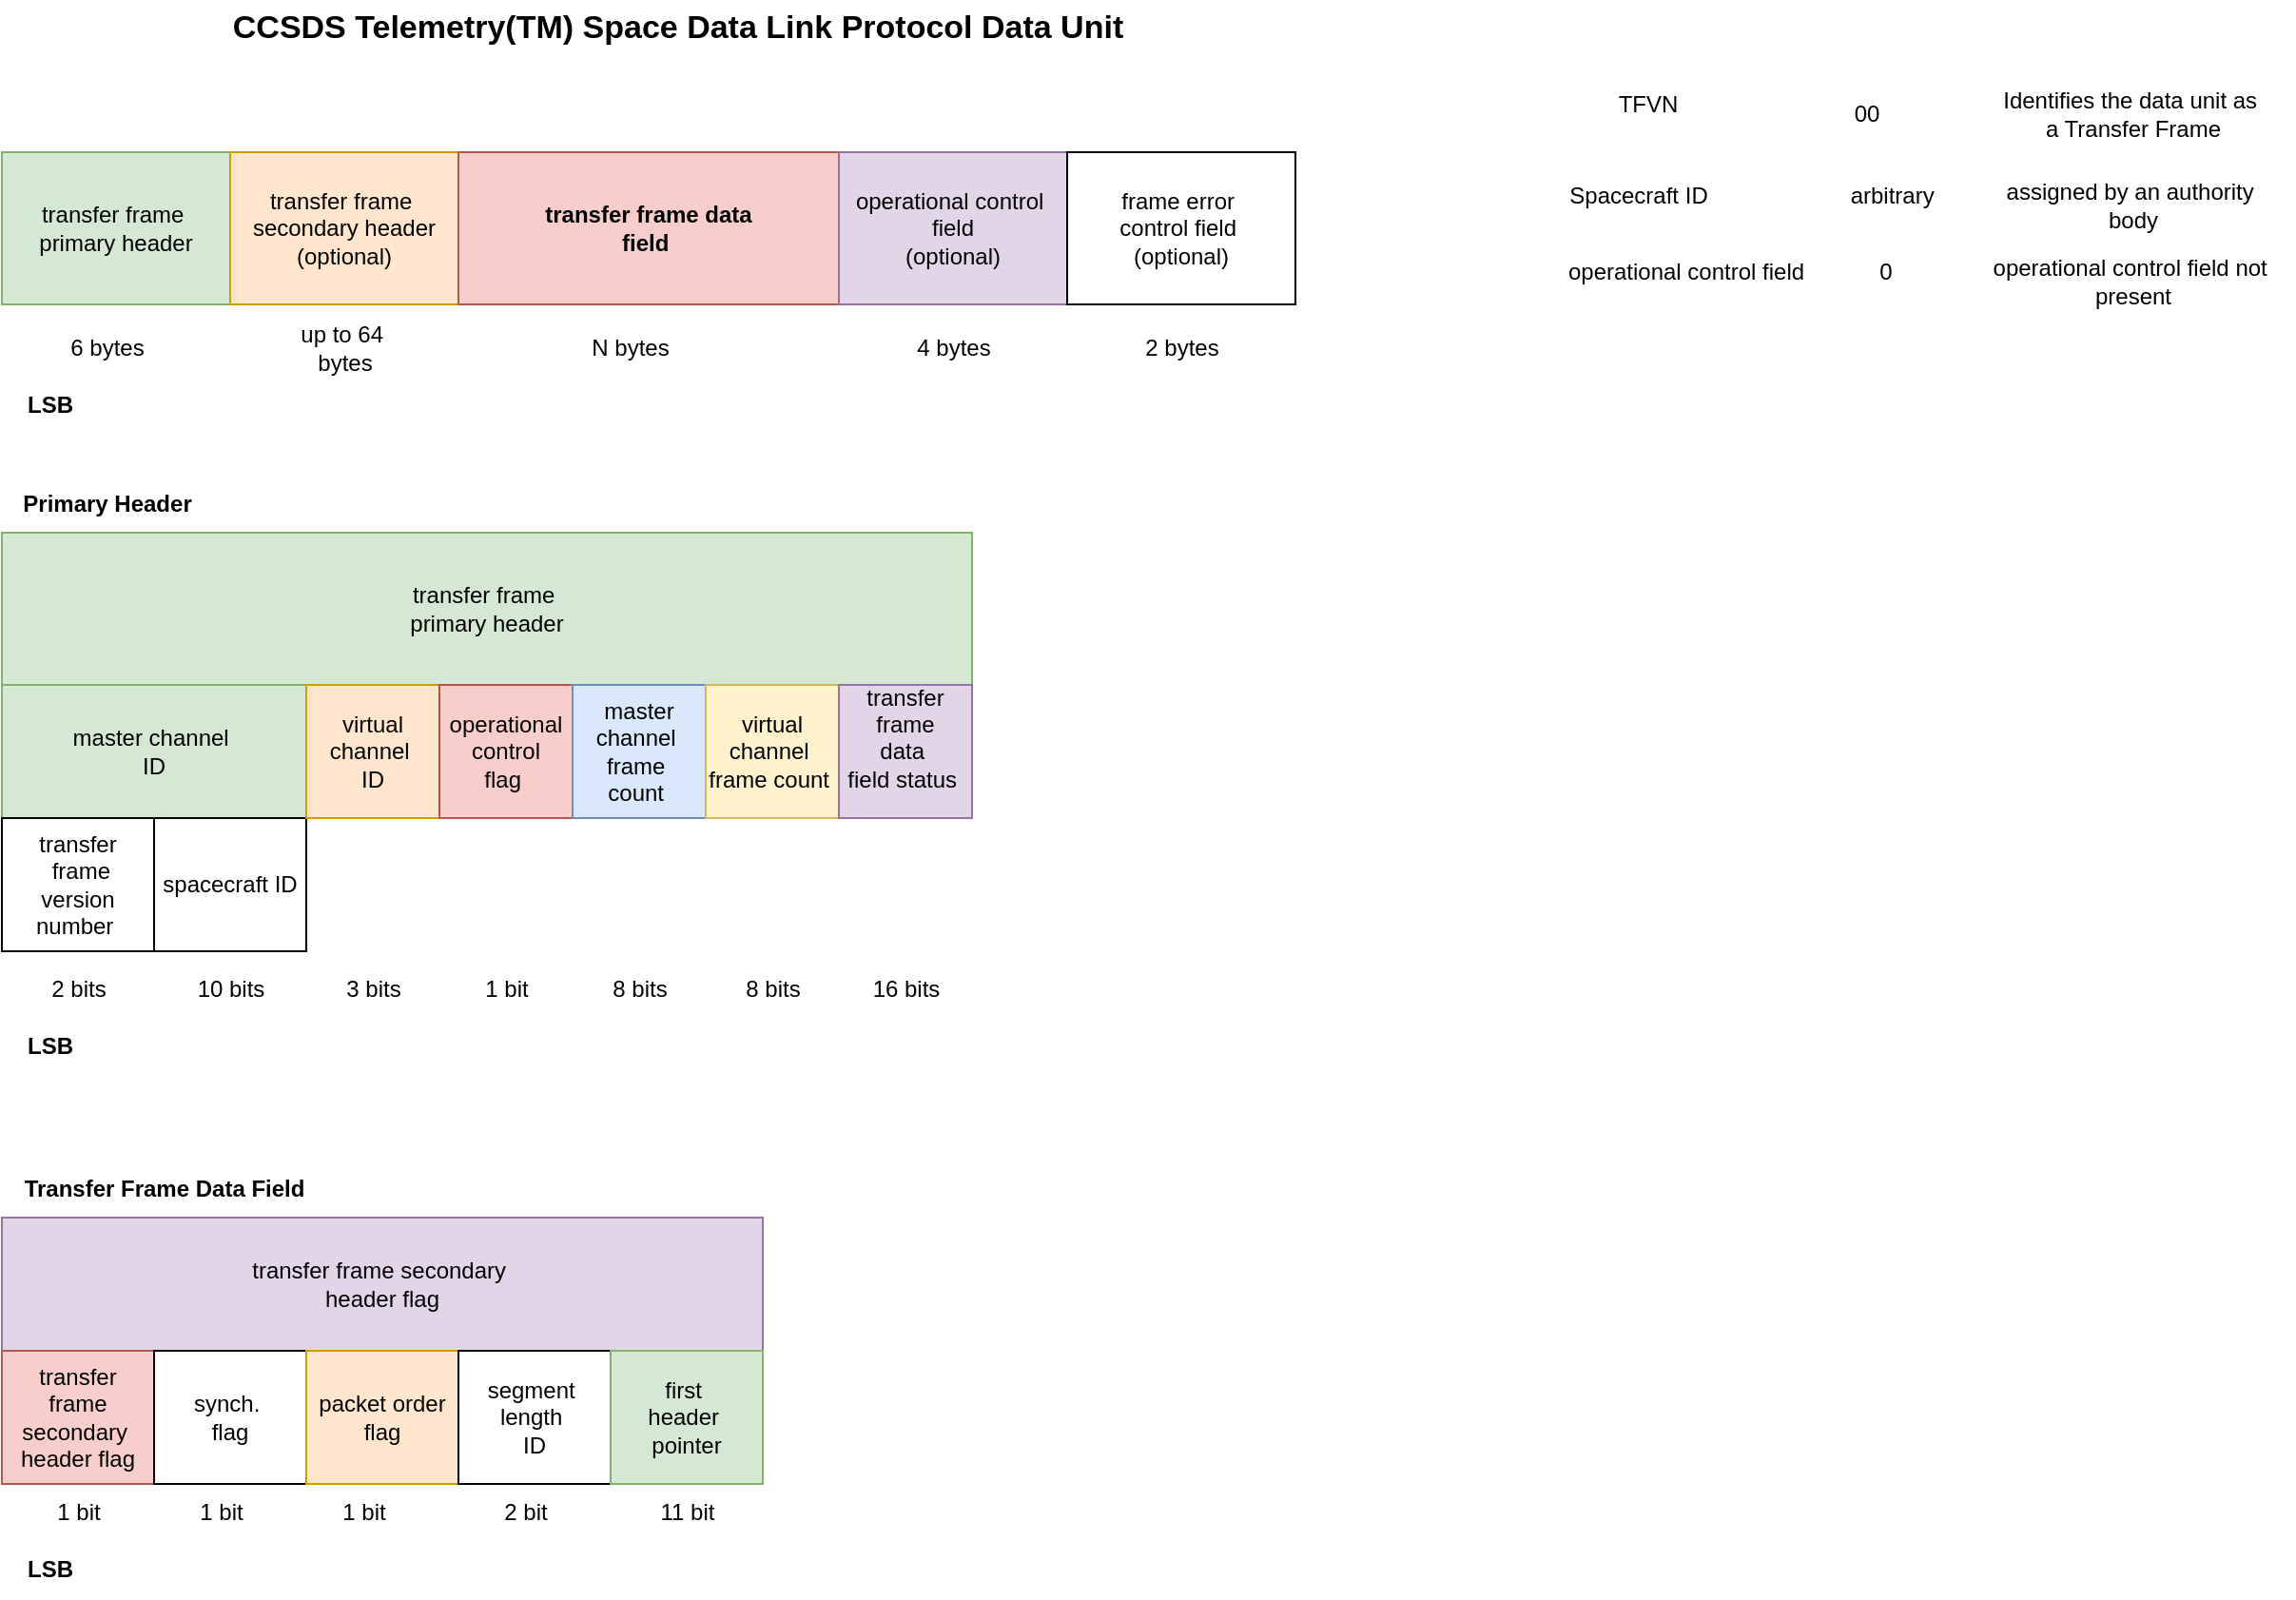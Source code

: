<mxfile version="28.1.2">
  <diagram name="Page-1" id="BEZI4qmmZRfK3UoGMRGf">
    <mxGraphModel dx="625" dy="577" grid="1" gridSize="10" guides="1" tooltips="1" connect="1" arrows="1" fold="1" page="1" pageScale="1" pageWidth="850" pageHeight="1100" math="0" shadow="0">
      <root>
        <mxCell id="0" />
        <mxCell id="1" parent="0" />
        <mxCell id="C4oDjcXgk7rpG0gPZD4N-1" value="transfer frame&amp;nbsp;&lt;div&gt;primary header&lt;/div&gt;" style="whiteSpace=wrap;html=1;fillColor=#d5e8d4;strokeColor=#82b366;" vertex="1" parent="1">
          <mxGeometry x="40" y="120" width="120" height="80" as="geometry" />
        </mxCell>
        <mxCell id="C4oDjcXgk7rpG0gPZD4N-2" value="&lt;b&gt;&lt;font face=&quot;Helvetica&quot; style=&quot;font-size: 17px;&quot;&gt;CCSDS Telemetry(TM) Space Data Link Protocol Data Unit&lt;/font&gt;&lt;/b&gt;" style="text;html=1;align=center;verticalAlign=middle;resizable=0;points=[];autosize=1;strokeColor=none;fillColor=none;" vertex="1" parent="1">
          <mxGeometry x="150" y="40" width="490" height="30" as="geometry" />
        </mxCell>
        <mxCell id="C4oDjcXgk7rpG0gPZD4N-3" value="transfer frame&amp;nbsp;&lt;div&gt;secondary header&lt;/div&gt;&lt;div&gt;(optional)&lt;/div&gt;" style="whiteSpace=wrap;html=1;fillColor=#ffe6cc;strokeColor=#d79b00;" vertex="1" parent="1">
          <mxGeometry x="160" y="120" width="120" height="80" as="geometry" />
        </mxCell>
        <mxCell id="C4oDjcXgk7rpG0gPZD4N-4" value="&lt;b&gt;transfer frame data&lt;/b&gt;&lt;div&gt;&lt;b&gt;field&amp;nbsp;&lt;/b&gt;&lt;/div&gt;" style="whiteSpace=wrap;html=1;fillColor=#f8cecc;strokeColor=#b85450;" vertex="1" parent="1">
          <mxGeometry x="280" y="120" width="200" height="80" as="geometry" />
        </mxCell>
        <mxCell id="C4oDjcXgk7rpG0gPZD4N-5" value="operational control&amp;nbsp;&lt;div&gt;field&lt;/div&gt;&lt;div&gt;(optional)&lt;/div&gt;" style="whiteSpace=wrap;html=1;fillColor=#e1d5e7;strokeColor=#9673a6;" vertex="1" parent="1">
          <mxGeometry x="480" y="120" width="120" height="80" as="geometry" />
        </mxCell>
        <mxCell id="C4oDjcXgk7rpG0gPZD4N-6" value="frame error&amp;nbsp;&lt;div&gt;control field&amp;nbsp;&lt;/div&gt;&lt;div&gt;(optional)&lt;/div&gt;" style="whiteSpace=wrap;html=1;" vertex="1" parent="1">
          <mxGeometry x="600" y="120" width="120" height="80" as="geometry" />
        </mxCell>
        <mxCell id="C4oDjcXgk7rpG0gPZD4N-7" value="6 bytes" style="text;html=1;align=center;verticalAlign=middle;resizable=0;points=[];autosize=1;strokeColor=none;fillColor=none;" vertex="1" parent="1">
          <mxGeometry x="65" y="208" width="60" height="30" as="geometry" />
        </mxCell>
        <mxCell id="C4oDjcXgk7rpG0gPZD4N-8" value="N bytes" style="text;html=1;align=center;verticalAlign=middle;resizable=0;points=[];autosize=1;strokeColor=none;fillColor=none;" vertex="1" parent="1">
          <mxGeometry x="340" y="208" width="60" height="30" as="geometry" />
        </mxCell>
        <mxCell id="C4oDjcXgk7rpG0gPZD4N-9" value="up to 64&amp;nbsp;&lt;div&gt;bytes&lt;/div&gt;" style="text;html=1;align=center;verticalAlign=middle;resizable=0;points=[];autosize=1;strokeColor=none;fillColor=none;" vertex="1" parent="1">
          <mxGeometry x="185" y="203" width="70" height="40" as="geometry" />
        </mxCell>
        <mxCell id="C4oDjcXgk7rpG0gPZD4N-10" value="4 bytes" style="text;html=1;align=center;verticalAlign=middle;resizable=0;points=[];autosize=1;strokeColor=none;fillColor=none;" vertex="1" parent="1">
          <mxGeometry x="510" y="208" width="60" height="30" as="geometry" />
        </mxCell>
        <mxCell id="C4oDjcXgk7rpG0gPZD4N-11" value="2 bytes" style="text;html=1;align=center;verticalAlign=middle;resizable=0;points=[];autosize=1;strokeColor=none;fillColor=none;" vertex="1" parent="1">
          <mxGeometry x="630" y="208" width="60" height="30" as="geometry" />
        </mxCell>
        <mxCell id="C4oDjcXgk7rpG0gPZD4N-12" value="transfer frame&amp;nbsp;&lt;div&gt;primary header&lt;/div&gt;" style="whiteSpace=wrap;html=1;fillColor=#d5e8d4;strokeColor=#82b366;" vertex="1" parent="1">
          <mxGeometry x="40" y="320" width="510" height="80" as="geometry" />
        </mxCell>
        <mxCell id="C4oDjcXgk7rpG0gPZD4N-13" value="master channel&amp;nbsp;&lt;div&gt;ID&lt;/div&gt;" style="whiteSpace=wrap;html=1;fillColor=#d5e8d4;strokeColor=#82b366;" vertex="1" parent="1">
          <mxGeometry x="40" y="400" width="160" height="70" as="geometry" />
        </mxCell>
        <mxCell id="C4oDjcXgk7rpG0gPZD4N-14" value="10 bits" style="text;html=1;align=center;verticalAlign=middle;resizable=0;points=[];autosize=1;strokeColor=none;fillColor=none;" vertex="1" parent="1">
          <mxGeometry x="130" y="545" width="60" height="30" as="geometry" />
        </mxCell>
        <mxCell id="C4oDjcXgk7rpG0gPZD4N-15" value="spacecraft ID" style="whiteSpace=wrap;html=1;" vertex="1" parent="1">
          <mxGeometry x="120" y="470" width="80" height="70" as="geometry" />
        </mxCell>
        <mxCell id="C4oDjcXgk7rpG0gPZD4N-16" value="2 bits" style="text;html=1;align=center;verticalAlign=middle;resizable=0;points=[];autosize=1;strokeColor=none;fillColor=none;" vertex="1" parent="1">
          <mxGeometry x="55" y="545" width="50" height="30" as="geometry" />
        </mxCell>
        <mxCell id="C4oDjcXgk7rpG0gPZD4N-17" value="transfer&lt;div&gt;&amp;nbsp;frame&lt;div&gt;version number&amp;nbsp;&lt;/div&gt;&lt;/div&gt;" style="whiteSpace=wrap;html=1;" vertex="1" parent="1">
          <mxGeometry x="40" y="470" width="80" height="70" as="geometry" />
        </mxCell>
        <mxCell id="C4oDjcXgk7rpG0gPZD4N-18" value="virtual channel&amp;nbsp;&lt;div&gt;ID&lt;/div&gt;" style="whiteSpace=wrap;html=1;fillColor=#ffe6cc;strokeColor=#d79b00;" vertex="1" parent="1">
          <mxGeometry x="200" y="400" width="70" height="70" as="geometry" />
        </mxCell>
        <mxCell id="C4oDjcXgk7rpG0gPZD4N-19" value="3 bits" style="text;html=1;align=center;verticalAlign=middle;resizable=0;points=[];autosize=1;strokeColor=none;fillColor=none;" vertex="1" parent="1">
          <mxGeometry x="210" y="545" width="50" height="30" as="geometry" />
        </mxCell>
        <mxCell id="C4oDjcXgk7rpG0gPZD4N-20" value="operational&lt;div&gt;control&lt;/div&gt;&lt;div&gt;flag&amp;nbsp;&lt;/div&gt;" style="whiteSpace=wrap;html=1;fillColor=#f8cecc;strokeColor=#b85450;" vertex="1" parent="1">
          <mxGeometry x="270" y="400" width="70" height="70" as="geometry" />
        </mxCell>
        <mxCell id="C4oDjcXgk7rpG0gPZD4N-21" value="1 bit" style="text;html=1;align=center;verticalAlign=middle;resizable=0;points=[];autosize=1;strokeColor=none;fillColor=none;" vertex="1" parent="1">
          <mxGeometry x="280" y="545" width="50" height="30" as="geometry" />
        </mxCell>
        <mxCell id="C4oDjcXgk7rpG0gPZD4N-22" value="master channel&amp;nbsp;&lt;div&gt;frame&amp;nbsp;&lt;/div&gt;&lt;div&gt;count&amp;nbsp;&lt;/div&gt;" style="whiteSpace=wrap;html=1;fillColor=#dae8fc;strokeColor=#6c8ebf;" vertex="1" parent="1">
          <mxGeometry x="340" y="400" width="70" height="70" as="geometry" />
        </mxCell>
        <mxCell id="C4oDjcXgk7rpG0gPZD4N-23" value="8 bits" style="text;html=1;align=center;verticalAlign=middle;resizable=0;points=[];autosize=1;strokeColor=none;fillColor=none;" vertex="1" parent="1">
          <mxGeometry x="350" y="545" width="50" height="30" as="geometry" />
        </mxCell>
        <mxCell id="C4oDjcXgk7rpG0gPZD4N-24" value="virtual channel&amp;nbsp;&lt;div&gt;frame count&amp;nbsp;&lt;/div&gt;" style="whiteSpace=wrap;html=1;fillColor=#fff2cc;strokeColor=#d6b656;" vertex="1" parent="1">
          <mxGeometry x="410" y="400" width="70" height="70" as="geometry" />
        </mxCell>
        <mxCell id="C4oDjcXgk7rpG0gPZD4N-25" value="8 bits" style="text;html=1;align=center;verticalAlign=middle;resizable=0;points=[];autosize=1;strokeColor=none;fillColor=none;" vertex="1" parent="1">
          <mxGeometry x="420" y="545" width="50" height="30" as="geometry" />
        </mxCell>
        <mxCell id="C4oDjcXgk7rpG0gPZD4N-27" value="transfer frame&lt;div&gt;data&amp;nbsp;&lt;/div&gt;&lt;div&gt;field status&amp;nbsp;&lt;/div&gt;&lt;div&gt;&lt;br&gt;&lt;/div&gt;" style="whiteSpace=wrap;html=1;fillColor=#e1d5e7;strokeColor=#9673a6;" vertex="1" parent="1">
          <mxGeometry x="480" y="400" width="70" height="70" as="geometry" />
        </mxCell>
        <mxCell id="C4oDjcXgk7rpG0gPZD4N-28" value="16 bits" style="text;html=1;align=center;verticalAlign=middle;resizable=0;points=[];autosize=1;strokeColor=none;fillColor=none;" vertex="1" parent="1">
          <mxGeometry x="485" y="545" width="60" height="30" as="geometry" />
        </mxCell>
        <mxCell id="C4oDjcXgk7rpG0gPZD4N-29" value="&lt;b&gt;&lt;font face=&quot;Helvetica&quot;&gt;Primary Header&lt;/font&gt;&lt;/b&gt;" style="text;html=1;align=center;verticalAlign=middle;resizable=0;points=[];autosize=1;strokeColor=none;fillColor=none;fontSize=12;" vertex="1" parent="1">
          <mxGeometry x="40" y="290" width="110" height="30" as="geometry" />
        </mxCell>
        <mxCell id="C4oDjcXgk7rpG0gPZD4N-30" value="TFVN" style="text;html=1;align=center;verticalAlign=middle;resizable=0;points=[];autosize=1;strokeColor=none;fillColor=none;" vertex="1" parent="1">
          <mxGeometry x="880" y="80" width="50" height="30" as="geometry" />
        </mxCell>
        <mxCell id="C4oDjcXgk7rpG0gPZD4N-31" value="00" style="text;html=1;align=center;verticalAlign=middle;resizable=0;points=[];autosize=1;strokeColor=none;fillColor=none;" vertex="1" parent="1">
          <mxGeometry x="1000" y="85" width="40" height="30" as="geometry" />
        </mxCell>
        <mxCell id="C4oDjcXgk7rpG0gPZD4N-32" value="Identifies the data unit as&amp;nbsp;&lt;div&gt;a Transfer Frame&lt;/div&gt;" style="text;html=1;align=center;verticalAlign=middle;resizable=0;points=[];autosize=1;strokeColor=none;fillColor=none;" vertex="1" parent="1">
          <mxGeometry x="1080" y="80" width="160" height="40" as="geometry" />
        </mxCell>
        <mxCell id="C4oDjcXgk7rpG0gPZD4N-33" value="&lt;b&gt;LSB&lt;/b&gt;" style="text;html=1;align=center;verticalAlign=middle;resizable=0;points=[];autosize=1;strokeColor=none;fillColor=none;fontStyle=0" vertex="1" parent="1">
          <mxGeometry x="40" y="575" width="50" height="30" as="geometry" />
        </mxCell>
        <mxCell id="C4oDjcXgk7rpG0gPZD4N-34" value="Spacecraft ID" style="text;html=1;align=center;verticalAlign=middle;resizable=0;points=[];autosize=1;strokeColor=none;fillColor=none;" vertex="1" parent="1">
          <mxGeometry x="850" y="128" width="100" height="30" as="geometry" />
        </mxCell>
        <mxCell id="C4oDjcXgk7rpG0gPZD4N-35" value="arbitrary&amp;nbsp;" style="text;html=1;align=center;verticalAlign=middle;resizable=0;points=[];autosize=1;strokeColor=none;fillColor=none;" vertex="1" parent="1">
          <mxGeometry x="1000" y="128" width="70" height="30" as="geometry" />
        </mxCell>
        <mxCell id="C4oDjcXgk7rpG0gPZD4N-36" value="assigned by an authority&amp;nbsp;&lt;div&gt;body&lt;/div&gt;" style="text;html=1;align=center;verticalAlign=middle;resizable=0;points=[];autosize=1;strokeColor=none;fillColor=none;" vertex="1" parent="1">
          <mxGeometry x="1080" y="128" width="160" height="40" as="geometry" />
        </mxCell>
        <mxCell id="C4oDjcXgk7rpG0gPZD4N-37" value="operational control field" style="text;html=1;align=center;verticalAlign=middle;resizable=0;points=[];autosize=1;strokeColor=none;fillColor=none;" vertex="1" parent="1">
          <mxGeometry x="850" y="168" width="150" height="30" as="geometry" />
        </mxCell>
        <mxCell id="C4oDjcXgk7rpG0gPZD4N-38" value="0" style="text;html=1;align=center;verticalAlign=middle;resizable=0;points=[];autosize=1;strokeColor=none;fillColor=none;" vertex="1" parent="1">
          <mxGeometry x="1015" y="168" width="30" height="30" as="geometry" />
        </mxCell>
        <mxCell id="C4oDjcXgk7rpG0gPZD4N-39" value="operational control field not&amp;nbsp;&lt;div&gt;present&lt;/div&gt;" style="text;html=1;align=center;verticalAlign=middle;resizable=0;points=[];autosize=1;strokeColor=none;fillColor=none;" vertex="1" parent="1">
          <mxGeometry x="1075" y="168" width="170" height="40" as="geometry" />
        </mxCell>
        <mxCell id="C4oDjcXgk7rpG0gPZD4N-40" value="transfer frame secondary&amp;nbsp;&lt;div&gt;header flag&lt;/div&gt;" style="whiteSpace=wrap;html=1;fillColor=#e1d5e7;strokeColor=#9673a6;" vertex="1" parent="1">
          <mxGeometry x="40" y="680" width="400" height="70" as="geometry" />
        </mxCell>
        <mxCell id="C4oDjcXgk7rpG0gPZD4N-41" value="&lt;b&gt;Transfer Frame Data Field&lt;/b&gt;" style="text;html=1;align=center;verticalAlign=middle;resizable=0;points=[];autosize=1;strokeColor=none;fillColor=none;fontSize=12;" vertex="1" parent="1">
          <mxGeometry x="40" y="650" width="170" height="30" as="geometry" />
        </mxCell>
        <mxCell id="C4oDjcXgk7rpG0gPZD4N-42" value="transfer&lt;div&gt;frame secondary&amp;nbsp;&lt;/div&gt;&lt;div&gt;header flag&lt;/div&gt;" style="whiteSpace=wrap;html=1;fillColor=#f8cecc;strokeColor=#b85450;" vertex="1" parent="1">
          <mxGeometry x="40" y="750" width="80" height="70" as="geometry" />
        </mxCell>
        <mxCell id="C4oDjcXgk7rpG0gPZD4N-43" value="synch.&amp;nbsp;&lt;div&gt;flag&lt;/div&gt;" style="whiteSpace=wrap;html=1;" vertex="1" parent="1">
          <mxGeometry x="120" y="750" width="80" height="70" as="geometry" />
        </mxCell>
        <mxCell id="C4oDjcXgk7rpG0gPZD4N-44" value="packet order&lt;div&gt;flag&lt;/div&gt;" style="whiteSpace=wrap;html=1;fillColor=#ffe6cc;strokeColor=#d79b00;" vertex="1" parent="1">
          <mxGeometry x="200" y="750" width="80" height="70" as="geometry" />
        </mxCell>
        <mxCell id="C4oDjcXgk7rpG0gPZD4N-45" value="segment&amp;nbsp;&lt;div&gt;length&amp;nbsp;&lt;/div&gt;&lt;div&gt;ID&lt;/div&gt;" style="whiteSpace=wrap;html=1;" vertex="1" parent="1">
          <mxGeometry x="280" y="750" width="80" height="70" as="geometry" />
        </mxCell>
        <mxCell id="C4oDjcXgk7rpG0gPZD4N-46" value="first&amp;nbsp;&lt;div&gt;header&amp;nbsp;&lt;/div&gt;&lt;div&gt;pointer&lt;/div&gt;" style="whiteSpace=wrap;html=1;fillColor=#d5e8d4;strokeColor=#82b366;" vertex="1" parent="1">
          <mxGeometry x="360" y="750" width="80" height="70" as="geometry" />
        </mxCell>
        <mxCell id="C4oDjcXgk7rpG0gPZD4N-47" value="1 bit" style="text;html=1;align=center;verticalAlign=middle;resizable=0;points=[];autosize=1;strokeColor=none;fillColor=none;" vertex="1" parent="1">
          <mxGeometry x="55" y="820" width="50" height="30" as="geometry" />
        </mxCell>
        <mxCell id="C4oDjcXgk7rpG0gPZD4N-48" value="1 bit" style="text;html=1;align=center;verticalAlign=middle;resizable=0;points=[];autosize=1;strokeColor=none;fillColor=none;" vertex="1" parent="1">
          <mxGeometry x="130" y="820" width="50" height="30" as="geometry" />
        </mxCell>
        <mxCell id="C4oDjcXgk7rpG0gPZD4N-49" value="1 bit" style="text;html=1;align=center;verticalAlign=middle;resizable=0;points=[];autosize=1;strokeColor=none;fillColor=none;" vertex="1" parent="1">
          <mxGeometry x="205" y="820" width="50" height="30" as="geometry" />
        </mxCell>
        <mxCell id="C4oDjcXgk7rpG0gPZD4N-50" value="2 bit" style="text;html=1;align=center;verticalAlign=middle;resizable=0;points=[];autosize=1;strokeColor=none;fillColor=none;" vertex="1" parent="1">
          <mxGeometry x="290" y="820" width="50" height="30" as="geometry" />
        </mxCell>
        <mxCell id="C4oDjcXgk7rpG0gPZD4N-51" value="11 bit" style="text;html=1;align=center;verticalAlign=middle;resizable=0;points=[];autosize=1;strokeColor=none;fillColor=none;" vertex="1" parent="1">
          <mxGeometry x="375" y="820" width="50" height="30" as="geometry" />
        </mxCell>
        <mxCell id="C4oDjcXgk7rpG0gPZD4N-52" value="&lt;b&gt;LSB&lt;/b&gt;" style="text;html=1;align=center;verticalAlign=middle;resizable=0;points=[];autosize=1;strokeColor=none;fillColor=none;fontStyle=0" vertex="1" parent="1">
          <mxGeometry x="40" y="850" width="50" height="30" as="geometry" />
        </mxCell>
        <mxCell id="C4oDjcXgk7rpG0gPZD4N-53" value="&lt;b&gt;LSB&lt;/b&gt;" style="text;html=1;align=center;verticalAlign=middle;resizable=0;points=[];autosize=1;strokeColor=none;fillColor=none;fontStyle=0" vertex="1" parent="1">
          <mxGeometry x="40" y="238" width="50" height="30" as="geometry" />
        </mxCell>
      </root>
    </mxGraphModel>
  </diagram>
</mxfile>
